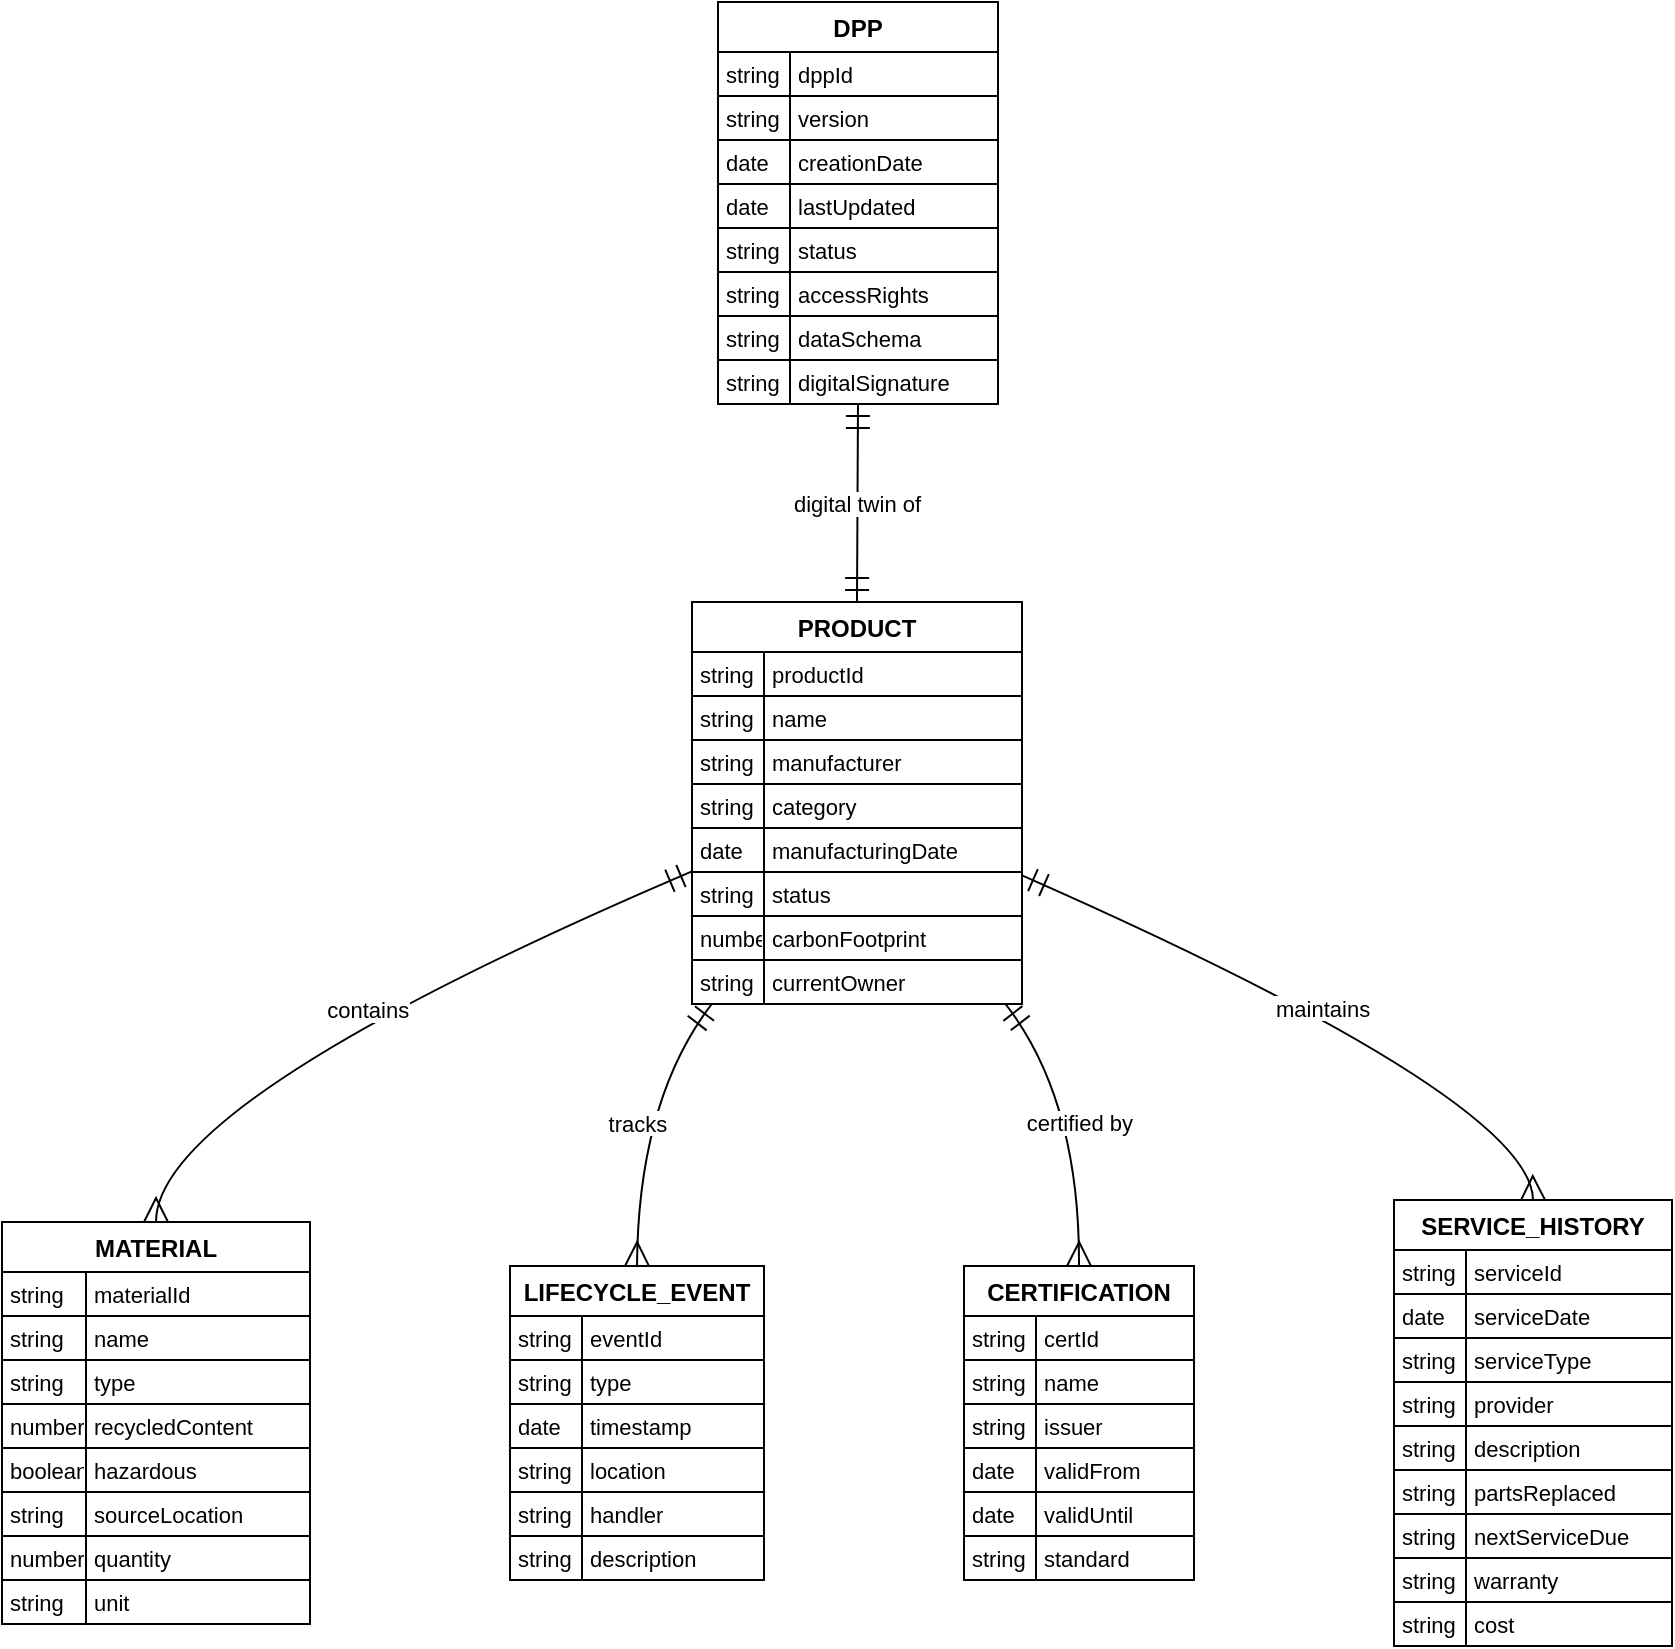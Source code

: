 <mxfile version="24.7.8">
  <diagram name="Page-1" id="aextBKAanOhM2DSDToT8">
    <mxGraphModel dx="1500" dy="911" grid="1" gridSize="10" guides="1" tooltips="1" connect="1" arrows="1" fold="1" page="1" pageScale="1" pageWidth="850" pageHeight="1100" math="0" shadow="0">
      <root>
        <mxCell id="0" />
        <mxCell id="1" parent="0" />
        <mxCell id="XYGefEsnnX01Ue9v2Dp4-1" value="DPP" style="shape=table;startSize=25;container=1;collapsible=0;childLayout=tableLayout;fixedRows=1;rowLines=1;fontStyle=1;align=center;resizeLast=1;" vertex="1" parent="1">
          <mxGeometry x="378" y="20" width="140" height="201" as="geometry" />
        </mxCell>
        <mxCell id="XYGefEsnnX01Ue9v2Dp4-2" style="shape=tableRow;horizontal=0;startSize=0;swimlaneHead=0;swimlaneBody=0;fillColor=none;collapsible=0;dropTarget=0;points=[[0,0.5],[1,0.5]];portConstraint=eastwest;top=0;left=0;right=0;bottom=0;" vertex="1" parent="XYGefEsnnX01Ue9v2Dp4-1">
          <mxGeometry y="25" width="140" height="22" as="geometry" />
        </mxCell>
        <mxCell id="XYGefEsnnX01Ue9v2Dp4-3" value="string" style="shape=partialRectangle;connectable=0;fillColor=none;top=0;left=0;bottom=0;right=0;align=left;spacingLeft=2;overflow=hidden;fontSize=11;" vertex="1" parent="XYGefEsnnX01Ue9v2Dp4-2">
          <mxGeometry width="36" height="22" as="geometry">
            <mxRectangle width="36" height="22" as="alternateBounds" />
          </mxGeometry>
        </mxCell>
        <mxCell id="XYGefEsnnX01Ue9v2Dp4-4" value="dppId" style="shape=partialRectangle;connectable=0;fillColor=none;top=0;left=0;bottom=0;right=0;align=left;spacingLeft=2;overflow=hidden;fontSize=11;" vertex="1" parent="XYGefEsnnX01Ue9v2Dp4-2">
          <mxGeometry x="36" width="104" height="22" as="geometry">
            <mxRectangle width="104" height="22" as="alternateBounds" />
          </mxGeometry>
        </mxCell>
        <mxCell id="XYGefEsnnX01Ue9v2Dp4-5" style="shape=tableRow;horizontal=0;startSize=0;swimlaneHead=0;swimlaneBody=0;fillColor=none;collapsible=0;dropTarget=0;points=[[0,0.5],[1,0.5]];portConstraint=eastwest;top=0;left=0;right=0;bottom=0;" vertex="1" parent="XYGefEsnnX01Ue9v2Dp4-1">
          <mxGeometry y="47" width="140" height="22" as="geometry" />
        </mxCell>
        <mxCell id="XYGefEsnnX01Ue9v2Dp4-6" value="string" style="shape=partialRectangle;connectable=0;fillColor=none;top=0;left=0;bottom=0;right=0;align=left;spacingLeft=2;overflow=hidden;fontSize=11;" vertex="1" parent="XYGefEsnnX01Ue9v2Dp4-5">
          <mxGeometry width="36" height="22" as="geometry">
            <mxRectangle width="36" height="22" as="alternateBounds" />
          </mxGeometry>
        </mxCell>
        <mxCell id="XYGefEsnnX01Ue9v2Dp4-7" value="version" style="shape=partialRectangle;connectable=0;fillColor=none;top=0;left=0;bottom=0;right=0;align=left;spacingLeft=2;overflow=hidden;fontSize=11;" vertex="1" parent="XYGefEsnnX01Ue9v2Dp4-5">
          <mxGeometry x="36" width="104" height="22" as="geometry">
            <mxRectangle width="104" height="22" as="alternateBounds" />
          </mxGeometry>
        </mxCell>
        <mxCell id="XYGefEsnnX01Ue9v2Dp4-8" style="shape=tableRow;horizontal=0;startSize=0;swimlaneHead=0;swimlaneBody=0;fillColor=none;collapsible=0;dropTarget=0;points=[[0,0.5],[1,0.5]];portConstraint=eastwest;top=0;left=0;right=0;bottom=0;" vertex="1" parent="XYGefEsnnX01Ue9v2Dp4-1">
          <mxGeometry y="69" width="140" height="22" as="geometry" />
        </mxCell>
        <mxCell id="XYGefEsnnX01Ue9v2Dp4-9" value="date" style="shape=partialRectangle;connectable=0;fillColor=none;top=0;left=0;bottom=0;right=0;align=left;spacingLeft=2;overflow=hidden;fontSize=11;" vertex="1" parent="XYGefEsnnX01Ue9v2Dp4-8">
          <mxGeometry width="36" height="22" as="geometry">
            <mxRectangle width="36" height="22" as="alternateBounds" />
          </mxGeometry>
        </mxCell>
        <mxCell id="XYGefEsnnX01Ue9v2Dp4-10" value="creationDate" style="shape=partialRectangle;connectable=0;fillColor=none;top=0;left=0;bottom=0;right=0;align=left;spacingLeft=2;overflow=hidden;fontSize=11;" vertex="1" parent="XYGefEsnnX01Ue9v2Dp4-8">
          <mxGeometry x="36" width="104" height="22" as="geometry">
            <mxRectangle width="104" height="22" as="alternateBounds" />
          </mxGeometry>
        </mxCell>
        <mxCell id="XYGefEsnnX01Ue9v2Dp4-11" style="shape=tableRow;horizontal=0;startSize=0;swimlaneHead=0;swimlaneBody=0;fillColor=none;collapsible=0;dropTarget=0;points=[[0,0.5],[1,0.5]];portConstraint=eastwest;top=0;left=0;right=0;bottom=0;" vertex="1" parent="XYGefEsnnX01Ue9v2Dp4-1">
          <mxGeometry y="91" width="140" height="22" as="geometry" />
        </mxCell>
        <mxCell id="XYGefEsnnX01Ue9v2Dp4-12" value="date" style="shape=partialRectangle;connectable=0;fillColor=none;top=0;left=0;bottom=0;right=0;align=left;spacingLeft=2;overflow=hidden;fontSize=11;" vertex="1" parent="XYGefEsnnX01Ue9v2Dp4-11">
          <mxGeometry width="36" height="22" as="geometry">
            <mxRectangle width="36" height="22" as="alternateBounds" />
          </mxGeometry>
        </mxCell>
        <mxCell id="XYGefEsnnX01Ue9v2Dp4-13" value="lastUpdated" style="shape=partialRectangle;connectable=0;fillColor=none;top=0;left=0;bottom=0;right=0;align=left;spacingLeft=2;overflow=hidden;fontSize=11;" vertex="1" parent="XYGefEsnnX01Ue9v2Dp4-11">
          <mxGeometry x="36" width="104" height="22" as="geometry">
            <mxRectangle width="104" height="22" as="alternateBounds" />
          </mxGeometry>
        </mxCell>
        <mxCell id="XYGefEsnnX01Ue9v2Dp4-14" style="shape=tableRow;horizontal=0;startSize=0;swimlaneHead=0;swimlaneBody=0;fillColor=none;collapsible=0;dropTarget=0;points=[[0,0.5],[1,0.5]];portConstraint=eastwest;top=0;left=0;right=0;bottom=0;" vertex="1" parent="XYGefEsnnX01Ue9v2Dp4-1">
          <mxGeometry y="113" width="140" height="22" as="geometry" />
        </mxCell>
        <mxCell id="XYGefEsnnX01Ue9v2Dp4-15" value="string" style="shape=partialRectangle;connectable=0;fillColor=none;top=0;left=0;bottom=0;right=0;align=left;spacingLeft=2;overflow=hidden;fontSize=11;" vertex="1" parent="XYGefEsnnX01Ue9v2Dp4-14">
          <mxGeometry width="36" height="22" as="geometry">
            <mxRectangle width="36" height="22" as="alternateBounds" />
          </mxGeometry>
        </mxCell>
        <mxCell id="XYGefEsnnX01Ue9v2Dp4-16" value="status" style="shape=partialRectangle;connectable=0;fillColor=none;top=0;left=0;bottom=0;right=0;align=left;spacingLeft=2;overflow=hidden;fontSize=11;" vertex="1" parent="XYGefEsnnX01Ue9v2Dp4-14">
          <mxGeometry x="36" width="104" height="22" as="geometry">
            <mxRectangle width="104" height="22" as="alternateBounds" />
          </mxGeometry>
        </mxCell>
        <mxCell id="XYGefEsnnX01Ue9v2Dp4-17" style="shape=tableRow;horizontal=0;startSize=0;swimlaneHead=0;swimlaneBody=0;fillColor=none;collapsible=0;dropTarget=0;points=[[0,0.5],[1,0.5]];portConstraint=eastwest;top=0;left=0;right=0;bottom=0;" vertex="1" parent="XYGefEsnnX01Ue9v2Dp4-1">
          <mxGeometry y="135" width="140" height="22" as="geometry" />
        </mxCell>
        <mxCell id="XYGefEsnnX01Ue9v2Dp4-18" value="string" style="shape=partialRectangle;connectable=0;fillColor=none;top=0;left=0;bottom=0;right=0;align=left;spacingLeft=2;overflow=hidden;fontSize=11;" vertex="1" parent="XYGefEsnnX01Ue9v2Dp4-17">
          <mxGeometry width="36" height="22" as="geometry">
            <mxRectangle width="36" height="22" as="alternateBounds" />
          </mxGeometry>
        </mxCell>
        <mxCell id="XYGefEsnnX01Ue9v2Dp4-19" value="accessRights" style="shape=partialRectangle;connectable=0;fillColor=none;top=0;left=0;bottom=0;right=0;align=left;spacingLeft=2;overflow=hidden;fontSize=11;" vertex="1" parent="XYGefEsnnX01Ue9v2Dp4-17">
          <mxGeometry x="36" width="104" height="22" as="geometry">
            <mxRectangle width="104" height="22" as="alternateBounds" />
          </mxGeometry>
        </mxCell>
        <mxCell id="XYGefEsnnX01Ue9v2Dp4-20" style="shape=tableRow;horizontal=0;startSize=0;swimlaneHead=0;swimlaneBody=0;fillColor=none;collapsible=0;dropTarget=0;points=[[0,0.5],[1,0.5]];portConstraint=eastwest;top=0;left=0;right=0;bottom=0;" vertex="1" parent="XYGefEsnnX01Ue9v2Dp4-1">
          <mxGeometry y="157" width="140" height="22" as="geometry" />
        </mxCell>
        <mxCell id="XYGefEsnnX01Ue9v2Dp4-21" value="string" style="shape=partialRectangle;connectable=0;fillColor=none;top=0;left=0;bottom=0;right=0;align=left;spacingLeft=2;overflow=hidden;fontSize=11;" vertex="1" parent="XYGefEsnnX01Ue9v2Dp4-20">
          <mxGeometry width="36" height="22" as="geometry">
            <mxRectangle width="36" height="22" as="alternateBounds" />
          </mxGeometry>
        </mxCell>
        <mxCell id="XYGefEsnnX01Ue9v2Dp4-22" value="dataSchema" style="shape=partialRectangle;connectable=0;fillColor=none;top=0;left=0;bottom=0;right=0;align=left;spacingLeft=2;overflow=hidden;fontSize=11;" vertex="1" parent="XYGefEsnnX01Ue9v2Dp4-20">
          <mxGeometry x="36" width="104" height="22" as="geometry">
            <mxRectangle width="104" height="22" as="alternateBounds" />
          </mxGeometry>
        </mxCell>
        <mxCell id="XYGefEsnnX01Ue9v2Dp4-23" style="shape=tableRow;horizontal=0;startSize=0;swimlaneHead=0;swimlaneBody=0;fillColor=none;collapsible=0;dropTarget=0;points=[[0,0.5],[1,0.5]];portConstraint=eastwest;top=0;left=0;right=0;bottom=0;" vertex="1" parent="XYGefEsnnX01Ue9v2Dp4-1">
          <mxGeometry y="179" width="140" height="22" as="geometry" />
        </mxCell>
        <mxCell id="XYGefEsnnX01Ue9v2Dp4-24" value="string" style="shape=partialRectangle;connectable=0;fillColor=none;top=0;left=0;bottom=0;right=0;align=left;spacingLeft=2;overflow=hidden;fontSize=11;" vertex="1" parent="XYGefEsnnX01Ue9v2Dp4-23">
          <mxGeometry width="36" height="22" as="geometry">
            <mxRectangle width="36" height="22" as="alternateBounds" />
          </mxGeometry>
        </mxCell>
        <mxCell id="XYGefEsnnX01Ue9v2Dp4-25" value="digitalSignature" style="shape=partialRectangle;connectable=0;fillColor=none;top=0;left=0;bottom=0;right=0;align=left;spacingLeft=2;overflow=hidden;fontSize=11;" vertex="1" parent="XYGefEsnnX01Ue9v2Dp4-23">
          <mxGeometry x="36" width="104" height="22" as="geometry">
            <mxRectangle width="104" height="22" as="alternateBounds" />
          </mxGeometry>
        </mxCell>
        <mxCell id="XYGefEsnnX01Ue9v2Dp4-26" value="PRODUCT" style="shape=table;startSize=25;container=1;collapsible=0;childLayout=tableLayout;fixedRows=1;rowLines=1;fontStyle=1;align=center;resizeLast=1;" vertex="1" parent="1">
          <mxGeometry x="365" y="320" width="165" height="201" as="geometry" />
        </mxCell>
        <mxCell id="XYGefEsnnX01Ue9v2Dp4-27" style="shape=tableRow;horizontal=0;startSize=0;swimlaneHead=0;swimlaneBody=0;fillColor=none;collapsible=0;dropTarget=0;points=[[0,0.5],[1,0.5]];portConstraint=eastwest;top=0;left=0;right=0;bottom=0;" vertex="1" parent="XYGefEsnnX01Ue9v2Dp4-26">
          <mxGeometry y="25" width="165" height="22" as="geometry" />
        </mxCell>
        <mxCell id="XYGefEsnnX01Ue9v2Dp4-28" value="string" style="shape=partialRectangle;connectable=0;fillColor=none;top=0;left=0;bottom=0;right=0;align=left;spacingLeft=2;overflow=hidden;fontSize=11;" vertex="1" parent="XYGefEsnnX01Ue9v2Dp4-27">
          <mxGeometry width="36" height="22" as="geometry">
            <mxRectangle width="36" height="22" as="alternateBounds" />
          </mxGeometry>
        </mxCell>
        <mxCell id="XYGefEsnnX01Ue9v2Dp4-29" value="productId" style="shape=partialRectangle;connectable=0;fillColor=none;top=0;left=0;bottom=0;right=0;align=left;spacingLeft=2;overflow=hidden;fontSize=11;" vertex="1" parent="XYGefEsnnX01Ue9v2Dp4-27">
          <mxGeometry x="36" width="129" height="22" as="geometry">
            <mxRectangle width="129" height="22" as="alternateBounds" />
          </mxGeometry>
        </mxCell>
        <mxCell id="XYGefEsnnX01Ue9v2Dp4-30" style="shape=tableRow;horizontal=0;startSize=0;swimlaneHead=0;swimlaneBody=0;fillColor=none;collapsible=0;dropTarget=0;points=[[0,0.5],[1,0.5]];portConstraint=eastwest;top=0;left=0;right=0;bottom=0;" vertex="1" parent="XYGefEsnnX01Ue9v2Dp4-26">
          <mxGeometry y="47" width="165" height="22" as="geometry" />
        </mxCell>
        <mxCell id="XYGefEsnnX01Ue9v2Dp4-31" value="string" style="shape=partialRectangle;connectable=0;fillColor=none;top=0;left=0;bottom=0;right=0;align=left;spacingLeft=2;overflow=hidden;fontSize=11;" vertex="1" parent="XYGefEsnnX01Ue9v2Dp4-30">
          <mxGeometry width="36" height="22" as="geometry">
            <mxRectangle width="36" height="22" as="alternateBounds" />
          </mxGeometry>
        </mxCell>
        <mxCell id="XYGefEsnnX01Ue9v2Dp4-32" value="name" style="shape=partialRectangle;connectable=0;fillColor=none;top=0;left=0;bottom=0;right=0;align=left;spacingLeft=2;overflow=hidden;fontSize=11;" vertex="1" parent="XYGefEsnnX01Ue9v2Dp4-30">
          <mxGeometry x="36" width="129" height="22" as="geometry">
            <mxRectangle width="129" height="22" as="alternateBounds" />
          </mxGeometry>
        </mxCell>
        <mxCell id="XYGefEsnnX01Ue9v2Dp4-33" style="shape=tableRow;horizontal=0;startSize=0;swimlaneHead=0;swimlaneBody=0;fillColor=none;collapsible=0;dropTarget=0;points=[[0,0.5],[1,0.5]];portConstraint=eastwest;top=0;left=0;right=0;bottom=0;" vertex="1" parent="XYGefEsnnX01Ue9v2Dp4-26">
          <mxGeometry y="69" width="165" height="22" as="geometry" />
        </mxCell>
        <mxCell id="XYGefEsnnX01Ue9v2Dp4-34" value="string" style="shape=partialRectangle;connectable=0;fillColor=none;top=0;left=0;bottom=0;right=0;align=left;spacingLeft=2;overflow=hidden;fontSize=11;" vertex="1" parent="XYGefEsnnX01Ue9v2Dp4-33">
          <mxGeometry width="36" height="22" as="geometry">
            <mxRectangle width="36" height="22" as="alternateBounds" />
          </mxGeometry>
        </mxCell>
        <mxCell id="XYGefEsnnX01Ue9v2Dp4-35" value="manufacturer" style="shape=partialRectangle;connectable=0;fillColor=none;top=0;left=0;bottom=0;right=0;align=left;spacingLeft=2;overflow=hidden;fontSize=11;" vertex="1" parent="XYGefEsnnX01Ue9v2Dp4-33">
          <mxGeometry x="36" width="129" height="22" as="geometry">
            <mxRectangle width="129" height="22" as="alternateBounds" />
          </mxGeometry>
        </mxCell>
        <mxCell id="XYGefEsnnX01Ue9v2Dp4-36" style="shape=tableRow;horizontal=0;startSize=0;swimlaneHead=0;swimlaneBody=0;fillColor=none;collapsible=0;dropTarget=0;points=[[0,0.5],[1,0.5]];portConstraint=eastwest;top=0;left=0;right=0;bottom=0;" vertex="1" parent="XYGefEsnnX01Ue9v2Dp4-26">
          <mxGeometry y="91" width="165" height="22" as="geometry" />
        </mxCell>
        <mxCell id="XYGefEsnnX01Ue9v2Dp4-37" value="string" style="shape=partialRectangle;connectable=0;fillColor=none;top=0;left=0;bottom=0;right=0;align=left;spacingLeft=2;overflow=hidden;fontSize=11;" vertex="1" parent="XYGefEsnnX01Ue9v2Dp4-36">
          <mxGeometry width="36" height="22" as="geometry">
            <mxRectangle width="36" height="22" as="alternateBounds" />
          </mxGeometry>
        </mxCell>
        <mxCell id="XYGefEsnnX01Ue9v2Dp4-38" value="category" style="shape=partialRectangle;connectable=0;fillColor=none;top=0;left=0;bottom=0;right=0;align=left;spacingLeft=2;overflow=hidden;fontSize=11;" vertex="1" parent="XYGefEsnnX01Ue9v2Dp4-36">
          <mxGeometry x="36" width="129" height="22" as="geometry">
            <mxRectangle width="129" height="22" as="alternateBounds" />
          </mxGeometry>
        </mxCell>
        <mxCell id="XYGefEsnnX01Ue9v2Dp4-39" style="shape=tableRow;horizontal=0;startSize=0;swimlaneHead=0;swimlaneBody=0;fillColor=none;collapsible=0;dropTarget=0;points=[[0,0.5],[1,0.5]];portConstraint=eastwest;top=0;left=0;right=0;bottom=0;" vertex="1" parent="XYGefEsnnX01Ue9v2Dp4-26">
          <mxGeometry y="113" width="165" height="22" as="geometry" />
        </mxCell>
        <mxCell id="XYGefEsnnX01Ue9v2Dp4-40" value="date" style="shape=partialRectangle;connectable=0;fillColor=none;top=0;left=0;bottom=0;right=0;align=left;spacingLeft=2;overflow=hidden;fontSize=11;" vertex="1" parent="XYGefEsnnX01Ue9v2Dp4-39">
          <mxGeometry width="36" height="22" as="geometry">
            <mxRectangle width="36" height="22" as="alternateBounds" />
          </mxGeometry>
        </mxCell>
        <mxCell id="XYGefEsnnX01Ue9v2Dp4-41" value="manufacturingDate" style="shape=partialRectangle;connectable=0;fillColor=none;top=0;left=0;bottom=0;right=0;align=left;spacingLeft=2;overflow=hidden;fontSize=11;" vertex="1" parent="XYGefEsnnX01Ue9v2Dp4-39">
          <mxGeometry x="36" width="129" height="22" as="geometry">
            <mxRectangle width="129" height="22" as="alternateBounds" />
          </mxGeometry>
        </mxCell>
        <mxCell id="XYGefEsnnX01Ue9v2Dp4-42" style="shape=tableRow;horizontal=0;startSize=0;swimlaneHead=0;swimlaneBody=0;fillColor=none;collapsible=0;dropTarget=0;points=[[0,0.5],[1,0.5]];portConstraint=eastwest;top=0;left=0;right=0;bottom=0;" vertex="1" parent="XYGefEsnnX01Ue9v2Dp4-26">
          <mxGeometry y="135" width="165" height="22" as="geometry" />
        </mxCell>
        <mxCell id="XYGefEsnnX01Ue9v2Dp4-43" value="string" style="shape=partialRectangle;connectable=0;fillColor=none;top=0;left=0;bottom=0;right=0;align=left;spacingLeft=2;overflow=hidden;fontSize=11;" vertex="1" parent="XYGefEsnnX01Ue9v2Dp4-42">
          <mxGeometry width="36" height="22" as="geometry">
            <mxRectangle width="36" height="22" as="alternateBounds" />
          </mxGeometry>
        </mxCell>
        <mxCell id="XYGefEsnnX01Ue9v2Dp4-44" value="status" style="shape=partialRectangle;connectable=0;fillColor=none;top=0;left=0;bottom=0;right=0;align=left;spacingLeft=2;overflow=hidden;fontSize=11;" vertex="1" parent="XYGefEsnnX01Ue9v2Dp4-42">
          <mxGeometry x="36" width="129" height="22" as="geometry">
            <mxRectangle width="129" height="22" as="alternateBounds" />
          </mxGeometry>
        </mxCell>
        <mxCell id="XYGefEsnnX01Ue9v2Dp4-45" style="shape=tableRow;horizontal=0;startSize=0;swimlaneHead=0;swimlaneBody=0;fillColor=none;collapsible=0;dropTarget=0;points=[[0,0.5],[1,0.5]];portConstraint=eastwest;top=0;left=0;right=0;bottom=0;" vertex="1" parent="XYGefEsnnX01Ue9v2Dp4-26">
          <mxGeometry y="157" width="165" height="22" as="geometry" />
        </mxCell>
        <mxCell id="XYGefEsnnX01Ue9v2Dp4-46" value="number" style="shape=partialRectangle;connectable=0;fillColor=none;top=0;left=0;bottom=0;right=0;align=left;spacingLeft=2;overflow=hidden;fontSize=11;" vertex="1" parent="XYGefEsnnX01Ue9v2Dp4-45">
          <mxGeometry width="36" height="22" as="geometry">
            <mxRectangle width="36" height="22" as="alternateBounds" />
          </mxGeometry>
        </mxCell>
        <mxCell id="XYGefEsnnX01Ue9v2Dp4-47" value="carbonFootprint" style="shape=partialRectangle;connectable=0;fillColor=none;top=0;left=0;bottom=0;right=0;align=left;spacingLeft=2;overflow=hidden;fontSize=11;" vertex="1" parent="XYGefEsnnX01Ue9v2Dp4-45">
          <mxGeometry x="36" width="129" height="22" as="geometry">
            <mxRectangle width="129" height="22" as="alternateBounds" />
          </mxGeometry>
        </mxCell>
        <mxCell id="XYGefEsnnX01Ue9v2Dp4-48" style="shape=tableRow;horizontal=0;startSize=0;swimlaneHead=0;swimlaneBody=0;fillColor=none;collapsible=0;dropTarget=0;points=[[0,0.5],[1,0.5]];portConstraint=eastwest;top=0;left=0;right=0;bottom=0;" vertex="1" parent="XYGefEsnnX01Ue9v2Dp4-26">
          <mxGeometry y="179" width="165" height="22" as="geometry" />
        </mxCell>
        <mxCell id="XYGefEsnnX01Ue9v2Dp4-49" value="string" style="shape=partialRectangle;connectable=0;fillColor=none;top=0;left=0;bottom=0;right=0;align=left;spacingLeft=2;overflow=hidden;fontSize=11;" vertex="1" parent="XYGefEsnnX01Ue9v2Dp4-48">
          <mxGeometry width="36" height="22" as="geometry">
            <mxRectangle width="36" height="22" as="alternateBounds" />
          </mxGeometry>
        </mxCell>
        <mxCell id="XYGefEsnnX01Ue9v2Dp4-50" value="currentOwner" style="shape=partialRectangle;connectable=0;fillColor=none;top=0;left=0;bottom=0;right=0;align=left;spacingLeft=2;overflow=hidden;fontSize=11;" vertex="1" parent="XYGefEsnnX01Ue9v2Dp4-48">
          <mxGeometry x="36" width="129" height="22" as="geometry">
            <mxRectangle width="129" height="22" as="alternateBounds" />
          </mxGeometry>
        </mxCell>
        <mxCell id="XYGefEsnnX01Ue9v2Dp4-51" value="MATERIAL" style="shape=table;startSize=25;container=1;collapsible=0;childLayout=tableLayout;fixedRows=1;rowLines=1;fontStyle=1;align=center;resizeLast=1;" vertex="1" parent="1">
          <mxGeometry x="20" y="630" width="154" height="201" as="geometry" />
        </mxCell>
        <mxCell id="XYGefEsnnX01Ue9v2Dp4-52" style="shape=tableRow;horizontal=0;startSize=0;swimlaneHead=0;swimlaneBody=0;fillColor=none;collapsible=0;dropTarget=0;points=[[0,0.5],[1,0.5]];portConstraint=eastwest;top=0;left=0;right=0;bottom=0;" vertex="1" parent="XYGefEsnnX01Ue9v2Dp4-51">
          <mxGeometry y="25" width="154" height="22" as="geometry" />
        </mxCell>
        <mxCell id="XYGefEsnnX01Ue9v2Dp4-53" value="string" style="shape=partialRectangle;connectable=0;fillColor=none;top=0;left=0;bottom=0;right=0;align=left;spacingLeft=2;overflow=hidden;fontSize=11;" vertex="1" parent="XYGefEsnnX01Ue9v2Dp4-52">
          <mxGeometry width="42" height="22" as="geometry">
            <mxRectangle width="42" height="22" as="alternateBounds" />
          </mxGeometry>
        </mxCell>
        <mxCell id="XYGefEsnnX01Ue9v2Dp4-54" value="materialId" style="shape=partialRectangle;connectable=0;fillColor=none;top=0;left=0;bottom=0;right=0;align=left;spacingLeft=2;overflow=hidden;fontSize=11;" vertex="1" parent="XYGefEsnnX01Ue9v2Dp4-52">
          <mxGeometry x="42" width="112" height="22" as="geometry">
            <mxRectangle width="112" height="22" as="alternateBounds" />
          </mxGeometry>
        </mxCell>
        <mxCell id="XYGefEsnnX01Ue9v2Dp4-55" style="shape=tableRow;horizontal=0;startSize=0;swimlaneHead=0;swimlaneBody=0;fillColor=none;collapsible=0;dropTarget=0;points=[[0,0.5],[1,0.5]];portConstraint=eastwest;top=0;left=0;right=0;bottom=0;" vertex="1" parent="XYGefEsnnX01Ue9v2Dp4-51">
          <mxGeometry y="47" width="154" height="22" as="geometry" />
        </mxCell>
        <mxCell id="XYGefEsnnX01Ue9v2Dp4-56" value="string" style="shape=partialRectangle;connectable=0;fillColor=none;top=0;left=0;bottom=0;right=0;align=left;spacingLeft=2;overflow=hidden;fontSize=11;" vertex="1" parent="XYGefEsnnX01Ue9v2Dp4-55">
          <mxGeometry width="42" height="22" as="geometry">
            <mxRectangle width="42" height="22" as="alternateBounds" />
          </mxGeometry>
        </mxCell>
        <mxCell id="XYGefEsnnX01Ue9v2Dp4-57" value="name" style="shape=partialRectangle;connectable=0;fillColor=none;top=0;left=0;bottom=0;right=0;align=left;spacingLeft=2;overflow=hidden;fontSize=11;" vertex="1" parent="XYGefEsnnX01Ue9v2Dp4-55">
          <mxGeometry x="42" width="112" height="22" as="geometry">
            <mxRectangle width="112" height="22" as="alternateBounds" />
          </mxGeometry>
        </mxCell>
        <mxCell id="XYGefEsnnX01Ue9v2Dp4-58" style="shape=tableRow;horizontal=0;startSize=0;swimlaneHead=0;swimlaneBody=0;fillColor=none;collapsible=0;dropTarget=0;points=[[0,0.5],[1,0.5]];portConstraint=eastwest;top=0;left=0;right=0;bottom=0;" vertex="1" parent="XYGefEsnnX01Ue9v2Dp4-51">
          <mxGeometry y="69" width="154" height="22" as="geometry" />
        </mxCell>
        <mxCell id="XYGefEsnnX01Ue9v2Dp4-59" value="string" style="shape=partialRectangle;connectable=0;fillColor=none;top=0;left=0;bottom=0;right=0;align=left;spacingLeft=2;overflow=hidden;fontSize=11;" vertex="1" parent="XYGefEsnnX01Ue9v2Dp4-58">
          <mxGeometry width="42" height="22" as="geometry">
            <mxRectangle width="42" height="22" as="alternateBounds" />
          </mxGeometry>
        </mxCell>
        <mxCell id="XYGefEsnnX01Ue9v2Dp4-60" value="type" style="shape=partialRectangle;connectable=0;fillColor=none;top=0;left=0;bottom=0;right=0;align=left;spacingLeft=2;overflow=hidden;fontSize=11;" vertex="1" parent="XYGefEsnnX01Ue9v2Dp4-58">
          <mxGeometry x="42" width="112" height="22" as="geometry">
            <mxRectangle width="112" height="22" as="alternateBounds" />
          </mxGeometry>
        </mxCell>
        <mxCell id="XYGefEsnnX01Ue9v2Dp4-61" style="shape=tableRow;horizontal=0;startSize=0;swimlaneHead=0;swimlaneBody=0;fillColor=none;collapsible=0;dropTarget=0;points=[[0,0.5],[1,0.5]];portConstraint=eastwest;top=0;left=0;right=0;bottom=0;" vertex="1" parent="XYGefEsnnX01Ue9v2Dp4-51">
          <mxGeometry y="91" width="154" height="22" as="geometry" />
        </mxCell>
        <mxCell id="XYGefEsnnX01Ue9v2Dp4-62" value="number" style="shape=partialRectangle;connectable=0;fillColor=none;top=0;left=0;bottom=0;right=0;align=left;spacingLeft=2;overflow=hidden;fontSize=11;" vertex="1" parent="XYGefEsnnX01Ue9v2Dp4-61">
          <mxGeometry width="42" height="22" as="geometry">
            <mxRectangle width="42" height="22" as="alternateBounds" />
          </mxGeometry>
        </mxCell>
        <mxCell id="XYGefEsnnX01Ue9v2Dp4-63" value="recycledContent" style="shape=partialRectangle;connectable=0;fillColor=none;top=0;left=0;bottom=0;right=0;align=left;spacingLeft=2;overflow=hidden;fontSize=11;" vertex="1" parent="XYGefEsnnX01Ue9v2Dp4-61">
          <mxGeometry x="42" width="112" height="22" as="geometry">
            <mxRectangle width="112" height="22" as="alternateBounds" />
          </mxGeometry>
        </mxCell>
        <mxCell id="XYGefEsnnX01Ue9v2Dp4-64" style="shape=tableRow;horizontal=0;startSize=0;swimlaneHead=0;swimlaneBody=0;fillColor=none;collapsible=0;dropTarget=0;points=[[0,0.5],[1,0.5]];portConstraint=eastwest;top=0;left=0;right=0;bottom=0;" vertex="1" parent="XYGefEsnnX01Ue9v2Dp4-51">
          <mxGeometry y="113" width="154" height="22" as="geometry" />
        </mxCell>
        <mxCell id="XYGefEsnnX01Ue9v2Dp4-65" value="boolean" style="shape=partialRectangle;connectable=0;fillColor=none;top=0;left=0;bottom=0;right=0;align=left;spacingLeft=2;overflow=hidden;fontSize=11;" vertex="1" parent="XYGefEsnnX01Ue9v2Dp4-64">
          <mxGeometry width="42" height="22" as="geometry">
            <mxRectangle width="42" height="22" as="alternateBounds" />
          </mxGeometry>
        </mxCell>
        <mxCell id="XYGefEsnnX01Ue9v2Dp4-66" value="hazardous" style="shape=partialRectangle;connectable=0;fillColor=none;top=0;left=0;bottom=0;right=0;align=left;spacingLeft=2;overflow=hidden;fontSize=11;" vertex="1" parent="XYGefEsnnX01Ue9v2Dp4-64">
          <mxGeometry x="42" width="112" height="22" as="geometry">
            <mxRectangle width="112" height="22" as="alternateBounds" />
          </mxGeometry>
        </mxCell>
        <mxCell id="XYGefEsnnX01Ue9v2Dp4-67" style="shape=tableRow;horizontal=0;startSize=0;swimlaneHead=0;swimlaneBody=0;fillColor=none;collapsible=0;dropTarget=0;points=[[0,0.5],[1,0.5]];portConstraint=eastwest;top=0;left=0;right=0;bottom=0;" vertex="1" parent="XYGefEsnnX01Ue9v2Dp4-51">
          <mxGeometry y="135" width="154" height="22" as="geometry" />
        </mxCell>
        <mxCell id="XYGefEsnnX01Ue9v2Dp4-68" value="string" style="shape=partialRectangle;connectable=0;fillColor=none;top=0;left=0;bottom=0;right=0;align=left;spacingLeft=2;overflow=hidden;fontSize=11;" vertex="1" parent="XYGefEsnnX01Ue9v2Dp4-67">
          <mxGeometry width="42" height="22" as="geometry">
            <mxRectangle width="42" height="22" as="alternateBounds" />
          </mxGeometry>
        </mxCell>
        <mxCell id="XYGefEsnnX01Ue9v2Dp4-69" value="sourceLocation" style="shape=partialRectangle;connectable=0;fillColor=none;top=0;left=0;bottom=0;right=0;align=left;spacingLeft=2;overflow=hidden;fontSize=11;" vertex="1" parent="XYGefEsnnX01Ue9v2Dp4-67">
          <mxGeometry x="42" width="112" height="22" as="geometry">
            <mxRectangle width="112" height="22" as="alternateBounds" />
          </mxGeometry>
        </mxCell>
        <mxCell id="XYGefEsnnX01Ue9v2Dp4-70" style="shape=tableRow;horizontal=0;startSize=0;swimlaneHead=0;swimlaneBody=0;fillColor=none;collapsible=0;dropTarget=0;points=[[0,0.5],[1,0.5]];portConstraint=eastwest;top=0;left=0;right=0;bottom=0;" vertex="1" parent="XYGefEsnnX01Ue9v2Dp4-51">
          <mxGeometry y="157" width="154" height="22" as="geometry" />
        </mxCell>
        <mxCell id="XYGefEsnnX01Ue9v2Dp4-71" value="number" style="shape=partialRectangle;connectable=0;fillColor=none;top=0;left=0;bottom=0;right=0;align=left;spacingLeft=2;overflow=hidden;fontSize=11;" vertex="1" parent="XYGefEsnnX01Ue9v2Dp4-70">
          <mxGeometry width="42" height="22" as="geometry">
            <mxRectangle width="42" height="22" as="alternateBounds" />
          </mxGeometry>
        </mxCell>
        <mxCell id="XYGefEsnnX01Ue9v2Dp4-72" value="quantity" style="shape=partialRectangle;connectable=0;fillColor=none;top=0;left=0;bottom=0;right=0;align=left;spacingLeft=2;overflow=hidden;fontSize=11;" vertex="1" parent="XYGefEsnnX01Ue9v2Dp4-70">
          <mxGeometry x="42" width="112" height="22" as="geometry">
            <mxRectangle width="112" height="22" as="alternateBounds" />
          </mxGeometry>
        </mxCell>
        <mxCell id="XYGefEsnnX01Ue9v2Dp4-73" style="shape=tableRow;horizontal=0;startSize=0;swimlaneHead=0;swimlaneBody=0;fillColor=none;collapsible=0;dropTarget=0;points=[[0,0.5],[1,0.5]];portConstraint=eastwest;top=0;left=0;right=0;bottom=0;" vertex="1" parent="XYGefEsnnX01Ue9v2Dp4-51">
          <mxGeometry y="179" width="154" height="22" as="geometry" />
        </mxCell>
        <mxCell id="XYGefEsnnX01Ue9v2Dp4-74" value="string" style="shape=partialRectangle;connectable=0;fillColor=none;top=0;left=0;bottom=0;right=0;align=left;spacingLeft=2;overflow=hidden;fontSize=11;" vertex="1" parent="XYGefEsnnX01Ue9v2Dp4-73">
          <mxGeometry width="42" height="22" as="geometry">
            <mxRectangle width="42" height="22" as="alternateBounds" />
          </mxGeometry>
        </mxCell>
        <mxCell id="XYGefEsnnX01Ue9v2Dp4-75" value="unit" style="shape=partialRectangle;connectable=0;fillColor=none;top=0;left=0;bottom=0;right=0;align=left;spacingLeft=2;overflow=hidden;fontSize=11;" vertex="1" parent="XYGefEsnnX01Ue9v2Dp4-73">
          <mxGeometry x="42" width="112" height="22" as="geometry">
            <mxRectangle width="112" height="22" as="alternateBounds" />
          </mxGeometry>
        </mxCell>
        <mxCell id="XYGefEsnnX01Ue9v2Dp4-76" value="LIFECYCLE_EVENT" style="shape=table;startSize=25;container=1;collapsible=0;childLayout=tableLayout;fixedRows=1;rowLines=1;fontStyle=1;align=center;resizeLast=1;" vertex="1" parent="1">
          <mxGeometry x="274" y="652" width="127" height="157" as="geometry" />
        </mxCell>
        <mxCell id="XYGefEsnnX01Ue9v2Dp4-77" style="shape=tableRow;horizontal=0;startSize=0;swimlaneHead=0;swimlaneBody=0;fillColor=none;collapsible=0;dropTarget=0;points=[[0,0.5],[1,0.5]];portConstraint=eastwest;top=0;left=0;right=0;bottom=0;" vertex="1" parent="XYGefEsnnX01Ue9v2Dp4-76">
          <mxGeometry y="25" width="127" height="22" as="geometry" />
        </mxCell>
        <mxCell id="XYGefEsnnX01Ue9v2Dp4-78" value="string" style="shape=partialRectangle;connectable=0;fillColor=none;top=0;left=0;bottom=0;right=0;align=left;spacingLeft=2;overflow=hidden;fontSize=11;" vertex="1" parent="XYGefEsnnX01Ue9v2Dp4-77">
          <mxGeometry width="36" height="22" as="geometry">
            <mxRectangle width="36" height="22" as="alternateBounds" />
          </mxGeometry>
        </mxCell>
        <mxCell id="XYGefEsnnX01Ue9v2Dp4-79" value="eventId" style="shape=partialRectangle;connectable=0;fillColor=none;top=0;left=0;bottom=0;right=0;align=left;spacingLeft=2;overflow=hidden;fontSize=11;" vertex="1" parent="XYGefEsnnX01Ue9v2Dp4-77">
          <mxGeometry x="36" width="91" height="22" as="geometry">
            <mxRectangle width="91" height="22" as="alternateBounds" />
          </mxGeometry>
        </mxCell>
        <mxCell id="XYGefEsnnX01Ue9v2Dp4-80" style="shape=tableRow;horizontal=0;startSize=0;swimlaneHead=0;swimlaneBody=0;fillColor=none;collapsible=0;dropTarget=0;points=[[0,0.5],[1,0.5]];portConstraint=eastwest;top=0;left=0;right=0;bottom=0;" vertex="1" parent="XYGefEsnnX01Ue9v2Dp4-76">
          <mxGeometry y="47" width="127" height="22" as="geometry" />
        </mxCell>
        <mxCell id="XYGefEsnnX01Ue9v2Dp4-81" value="string" style="shape=partialRectangle;connectable=0;fillColor=none;top=0;left=0;bottom=0;right=0;align=left;spacingLeft=2;overflow=hidden;fontSize=11;" vertex="1" parent="XYGefEsnnX01Ue9v2Dp4-80">
          <mxGeometry width="36" height="22" as="geometry">
            <mxRectangle width="36" height="22" as="alternateBounds" />
          </mxGeometry>
        </mxCell>
        <mxCell id="XYGefEsnnX01Ue9v2Dp4-82" value="type" style="shape=partialRectangle;connectable=0;fillColor=none;top=0;left=0;bottom=0;right=0;align=left;spacingLeft=2;overflow=hidden;fontSize=11;" vertex="1" parent="XYGefEsnnX01Ue9v2Dp4-80">
          <mxGeometry x="36" width="91" height="22" as="geometry">
            <mxRectangle width="91" height="22" as="alternateBounds" />
          </mxGeometry>
        </mxCell>
        <mxCell id="XYGefEsnnX01Ue9v2Dp4-83" style="shape=tableRow;horizontal=0;startSize=0;swimlaneHead=0;swimlaneBody=0;fillColor=none;collapsible=0;dropTarget=0;points=[[0,0.5],[1,0.5]];portConstraint=eastwest;top=0;left=0;right=0;bottom=0;" vertex="1" parent="XYGefEsnnX01Ue9v2Dp4-76">
          <mxGeometry y="69" width="127" height="22" as="geometry" />
        </mxCell>
        <mxCell id="XYGefEsnnX01Ue9v2Dp4-84" value="date" style="shape=partialRectangle;connectable=0;fillColor=none;top=0;left=0;bottom=0;right=0;align=left;spacingLeft=2;overflow=hidden;fontSize=11;" vertex="1" parent="XYGefEsnnX01Ue9v2Dp4-83">
          <mxGeometry width="36" height="22" as="geometry">
            <mxRectangle width="36" height="22" as="alternateBounds" />
          </mxGeometry>
        </mxCell>
        <mxCell id="XYGefEsnnX01Ue9v2Dp4-85" value="timestamp" style="shape=partialRectangle;connectable=0;fillColor=none;top=0;left=0;bottom=0;right=0;align=left;spacingLeft=2;overflow=hidden;fontSize=11;" vertex="1" parent="XYGefEsnnX01Ue9v2Dp4-83">
          <mxGeometry x="36" width="91" height="22" as="geometry">
            <mxRectangle width="91" height="22" as="alternateBounds" />
          </mxGeometry>
        </mxCell>
        <mxCell id="XYGefEsnnX01Ue9v2Dp4-86" style="shape=tableRow;horizontal=0;startSize=0;swimlaneHead=0;swimlaneBody=0;fillColor=none;collapsible=0;dropTarget=0;points=[[0,0.5],[1,0.5]];portConstraint=eastwest;top=0;left=0;right=0;bottom=0;" vertex="1" parent="XYGefEsnnX01Ue9v2Dp4-76">
          <mxGeometry y="91" width="127" height="22" as="geometry" />
        </mxCell>
        <mxCell id="XYGefEsnnX01Ue9v2Dp4-87" value="string" style="shape=partialRectangle;connectable=0;fillColor=none;top=0;left=0;bottom=0;right=0;align=left;spacingLeft=2;overflow=hidden;fontSize=11;" vertex="1" parent="XYGefEsnnX01Ue9v2Dp4-86">
          <mxGeometry width="36" height="22" as="geometry">
            <mxRectangle width="36" height="22" as="alternateBounds" />
          </mxGeometry>
        </mxCell>
        <mxCell id="XYGefEsnnX01Ue9v2Dp4-88" value="location" style="shape=partialRectangle;connectable=0;fillColor=none;top=0;left=0;bottom=0;right=0;align=left;spacingLeft=2;overflow=hidden;fontSize=11;" vertex="1" parent="XYGefEsnnX01Ue9v2Dp4-86">
          <mxGeometry x="36" width="91" height="22" as="geometry">
            <mxRectangle width="91" height="22" as="alternateBounds" />
          </mxGeometry>
        </mxCell>
        <mxCell id="XYGefEsnnX01Ue9v2Dp4-89" style="shape=tableRow;horizontal=0;startSize=0;swimlaneHead=0;swimlaneBody=0;fillColor=none;collapsible=0;dropTarget=0;points=[[0,0.5],[1,0.5]];portConstraint=eastwest;top=0;left=0;right=0;bottom=0;" vertex="1" parent="XYGefEsnnX01Ue9v2Dp4-76">
          <mxGeometry y="113" width="127" height="22" as="geometry" />
        </mxCell>
        <mxCell id="XYGefEsnnX01Ue9v2Dp4-90" value="string" style="shape=partialRectangle;connectable=0;fillColor=none;top=0;left=0;bottom=0;right=0;align=left;spacingLeft=2;overflow=hidden;fontSize=11;" vertex="1" parent="XYGefEsnnX01Ue9v2Dp4-89">
          <mxGeometry width="36" height="22" as="geometry">
            <mxRectangle width="36" height="22" as="alternateBounds" />
          </mxGeometry>
        </mxCell>
        <mxCell id="XYGefEsnnX01Ue9v2Dp4-91" value="handler" style="shape=partialRectangle;connectable=0;fillColor=none;top=0;left=0;bottom=0;right=0;align=left;spacingLeft=2;overflow=hidden;fontSize=11;" vertex="1" parent="XYGefEsnnX01Ue9v2Dp4-89">
          <mxGeometry x="36" width="91" height="22" as="geometry">
            <mxRectangle width="91" height="22" as="alternateBounds" />
          </mxGeometry>
        </mxCell>
        <mxCell id="XYGefEsnnX01Ue9v2Dp4-92" style="shape=tableRow;horizontal=0;startSize=0;swimlaneHead=0;swimlaneBody=0;fillColor=none;collapsible=0;dropTarget=0;points=[[0,0.5],[1,0.5]];portConstraint=eastwest;top=0;left=0;right=0;bottom=0;" vertex="1" parent="XYGefEsnnX01Ue9v2Dp4-76">
          <mxGeometry y="135" width="127" height="22" as="geometry" />
        </mxCell>
        <mxCell id="XYGefEsnnX01Ue9v2Dp4-93" value="string" style="shape=partialRectangle;connectable=0;fillColor=none;top=0;left=0;bottom=0;right=0;align=left;spacingLeft=2;overflow=hidden;fontSize=11;" vertex="1" parent="XYGefEsnnX01Ue9v2Dp4-92">
          <mxGeometry width="36" height="22" as="geometry">
            <mxRectangle width="36" height="22" as="alternateBounds" />
          </mxGeometry>
        </mxCell>
        <mxCell id="XYGefEsnnX01Ue9v2Dp4-94" value="description" style="shape=partialRectangle;connectable=0;fillColor=none;top=0;left=0;bottom=0;right=0;align=left;spacingLeft=2;overflow=hidden;fontSize=11;" vertex="1" parent="XYGefEsnnX01Ue9v2Dp4-92">
          <mxGeometry x="36" width="91" height="22" as="geometry">
            <mxRectangle width="91" height="22" as="alternateBounds" />
          </mxGeometry>
        </mxCell>
        <mxCell id="XYGefEsnnX01Ue9v2Dp4-95" value="CERTIFICATION" style="shape=table;startSize=25;container=1;collapsible=0;childLayout=tableLayout;fixedRows=1;rowLines=1;fontStyle=1;align=center;resizeLast=1;" vertex="1" parent="1">
          <mxGeometry x="501" y="652" width="115" height="157" as="geometry" />
        </mxCell>
        <mxCell id="XYGefEsnnX01Ue9v2Dp4-96" style="shape=tableRow;horizontal=0;startSize=0;swimlaneHead=0;swimlaneBody=0;fillColor=none;collapsible=0;dropTarget=0;points=[[0,0.5],[1,0.5]];portConstraint=eastwest;top=0;left=0;right=0;bottom=0;" vertex="1" parent="XYGefEsnnX01Ue9v2Dp4-95">
          <mxGeometry y="25" width="115" height="22" as="geometry" />
        </mxCell>
        <mxCell id="XYGefEsnnX01Ue9v2Dp4-97" value="string" style="shape=partialRectangle;connectable=0;fillColor=none;top=0;left=0;bottom=0;right=0;align=left;spacingLeft=2;overflow=hidden;fontSize=11;" vertex="1" parent="XYGefEsnnX01Ue9v2Dp4-96">
          <mxGeometry width="36" height="22" as="geometry">
            <mxRectangle width="36" height="22" as="alternateBounds" />
          </mxGeometry>
        </mxCell>
        <mxCell id="XYGefEsnnX01Ue9v2Dp4-98" value="certId" style="shape=partialRectangle;connectable=0;fillColor=none;top=0;left=0;bottom=0;right=0;align=left;spacingLeft=2;overflow=hidden;fontSize=11;" vertex="1" parent="XYGefEsnnX01Ue9v2Dp4-96">
          <mxGeometry x="36" width="79" height="22" as="geometry">
            <mxRectangle width="79" height="22" as="alternateBounds" />
          </mxGeometry>
        </mxCell>
        <mxCell id="XYGefEsnnX01Ue9v2Dp4-99" style="shape=tableRow;horizontal=0;startSize=0;swimlaneHead=0;swimlaneBody=0;fillColor=none;collapsible=0;dropTarget=0;points=[[0,0.5],[1,0.5]];portConstraint=eastwest;top=0;left=0;right=0;bottom=0;" vertex="1" parent="XYGefEsnnX01Ue9v2Dp4-95">
          <mxGeometry y="47" width="115" height="22" as="geometry" />
        </mxCell>
        <mxCell id="XYGefEsnnX01Ue9v2Dp4-100" value="string" style="shape=partialRectangle;connectable=0;fillColor=none;top=0;left=0;bottom=0;right=0;align=left;spacingLeft=2;overflow=hidden;fontSize=11;" vertex="1" parent="XYGefEsnnX01Ue9v2Dp4-99">
          <mxGeometry width="36" height="22" as="geometry">
            <mxRectangle width="36" height="22" as="alternateBounds" />
          </mxGeometry>
        </mxCell>
        <mxCell id="XYGefEsnnX01Ue9v2Dp4-101" value="name" style="shape=partialRectangle;connectable=0;fillColor=none;top=0;left=0;bottom=0;right=0;align=left;spacingLeft=2;overflow=hidden;fontSize=11;" vertex="1" parent="XYGefEsnnX01Ue9v2Dp4-99">
          <mxGeometry x="36" width="79" height="22" as="geometry">
            <mxRectangle width="79" height="22" as="alternateBounds" />
          </mxGeometry>
        </mxCell>
        <mxCell id="XYGefEsnnX01Ue9v2Dp4-102" style="shape=tableRow;horizontal=0;startSize=0;swimlaneHead=0;swimlaneBody=0;fillColor=none;collapsible=0;dropTarget=0;points=[[0,0.5],[1,0.5]];portConstraint=eastwest;top=0;left=0;right=0;bottom=0;" vertex="1" parent="XYGefEsnnX01Ue9v2Dp4-95">
          <mxGeometry y="69" width="115" height="22" as="geometry" />
        </mxCell>
        <mxCell id="XYGefEsnnX01Ue9v2Dp4-103" value="string" style="shape=partialRectangle;connectable=0;fillColor=none;top=0;left=0;bottom=0;right=0;align=left;spacingLeft=2;overflow=hidden;fontSize=11;" vertex="1" parent="XYGefEsnnX01Ue9v2Dp4-102">
          <mxGeometry width="36" height="22" as="geometry">
            <mxRectangle width="36" height="22" as="alternateBounds" />
          </mxGeometry>
        </mxCell>
        <mxCell id="XYGefEsnnX01Ue9v2Dp4-104" value="issuer" style="shape=partialRectangle;connectable=0;fillColor=none;top=0;left=0;bottom=0;right=0;align=left;spacingLeft=2;overflow=hidden;fontSize=11;" vertex="1" parent="XYGefEsnnX01Ue9v2Dp4-102">
          <mxGeometry x="36" width="79" height="22" as="geometry">
            <mxRectangle width="79" height="22" as="alternateBounds" />
          </mxGeometry>
        </mxCell>
        <mxCell id="XYGefEsnnX01Ue9v2Dp4-105" style="shape=tableRow;horizontal=0;startSize=0;swimlaneHead=0;swimlaneBody=0;fillColor=none;collapsible=0;dropTarget=0;points=[[0,0.5],[1,0.5]];portConstraint=eastwest;top=0;left=0;right=0;bottom=0;" vertex="1" parent="XYGefEsnnX01Ue9v2Dp4-95">
          <mxGeometry y="91" width="115" height="22" as="geometry" />
        </mxCell>
        <mxCell id="XYGefEsnnX01Ue9v2Dp4-106" value="date" style="shape=partialRectangle;connectable=0;fillColor=none;top=0;left=0;bottom=0;right=0;align=left;spacingLeft=2;overflow=hidden;fontSize=11;" vertex="1" parent="XYGefEsnnX01Ue9v2Dp4-105">
          <mxGeometry width="36" height="22" as="geometry">
            <mxRectangle width="36" height="22" as="alternateBounds" />
          </mxGeometry>
        </mxCell>
        <mxCell id="XYGefEsnnX01Ue9v2Dp4-107" value="validFrom" style="shape=partialRectangle;connectable=0;fillColor=none;top=0;left=0;bottom=0;right=0;align=left;spacingLeft=2;overflow=hidden;fontSize=11;" vertex="1" parent="XYGefEsnnX01Ue9v2Dp4-105">
          <mxGeometry x="36" width="79" height="22" as="geometry">
            <mxRectangle width="79" height="22" as="alternateBounds" />
          </mxGeometry>
        </mxCell>
        <mxCell id="XYGefEsnnX01Ue9v2Dp4-108" style="shape=tableRow;horizontal=0;startSize=0;swimlaneHead=0;swimlaneBody=0;fillColor=none;collapsible=0;dropTarget=0;points=[[0,0.5],[1,0.5]];portConstraint=eastwest;top=0;left=0;right=0;bottom=0;" vertex="1" parent="XYGefEsnnX01Ue9v2Dp4-95">
          <mxGeometry y="113" width="115" height="22" as="geometry" />
        </mxCell>
        <mxCell id="XYGefEsnnX01Ue9v2Dp4-109" value="date" style="shape=partialRectangle;connectable=0;fillColor=none;top=0;left=0;bottom=0;right=0;align=left;spacingLeft=2;overflow=hidden;fontSize=11;" vertex="1" parent="XYGefEsnnX01Ue9v2Dp4-108">
          <mxGeometry width="36" height="22" as="geometry">
            <mxRectangle width="36" height="22" as="alternateBounds" />
          </mxGeometry>
        </mxCell>
        <mxCell id="XYGefEsnnX01Ue9v2Dp4-110" value="validUntil" style="shape=partialRectangle;connectable=0;fillColor=none;top=0;left=0;bottom=0;right=0;align=left;spacingLeft=2;overflow=hidden;fontSize=11;" vertex="1" parent="XYGefEsnnX01Ue9v2Dp4-108">
          <mxGeometry x="36" width="79" height="22" as="geometry">
            <mxRectangle width="79" height="22" as="alternateBounds" />
          </mxGeometry>
        </mxCell>
        <mxCell id="XYGefEsnnX01Ue9v2Dp4-111" style="shape=tableRow;horizontal=0;startSize=0;swimlaneHead=0;swimlaneBody=0;fillColor=none;collapsible=0;dropTarget=0;points=[[0,0.5],[1,0.5]];portConstraint=eastwest;top=0;left=0;right=0;bottom=0;" vertex="1" parent="XYGefEsnnX01Ue9v2Dp4-95">
          <mxGeometry y="135" width="115" height="22" as="geometry" />
        </mxCell>
        <mxCell id="XYGefEsnnX01Ue9v2Dp4-112" value="string" style="shape=partialRectangle;connectable=0;fillColor=none;top=0;left=0;bottom=0;right=0;align=left;spacingLeft=2;overflow=hidden;fontSize=11;" vertex="1" parent="XYGefEsnnX01Ue9v2Dp4-111">
          <mxGeometry width="36" height="22" as="geometry">
            <mxRectangle width="36" height="22" as="alternateBounds" />
          </mxGeometry>
        </mxCell>
        <mxCell id="XYGefEsnnX01Ue9v2Dp4-113" value="standard" style="shape=partialRectangle;connectable=0;fillColor=none;top=0;left=0;bottom=0;right=0;align=left;spacingLeft=2;overflow=hidden;fontSize=11;" vertex="1" parent="XYGefEsnnX01Ue9v2Dp4-111">
          <mxGeometry x="36" width="79" height="22" as="geometry">
            <mxRectangle width="79" height="22" as="alternateBounds" />
          </mxGeometry>
        </mxCell>
        <mxCell id="XYGefEsnnX01Ue9v2Dp4-114" value="SERVICE_HISTORY" style="shape=table;startSize=25;container=1;collapsible=0;childLayout=tableLayout;fixedRows=1;rowLines=1;fontStyle=1;align=center;resizeLast=1;" vertex="1" parent="1">
          <mxGeometry x="716" y="619" width="139" height="223" as="geometry" />
        </mxCell>
        <mxCell id="XYGefEsnnX01Ue9v2Dp4-115" style="shape=tableRow;horizontal=0;startSize=0;swimlaneHead=0;swimlaneBody=0;fillColor=none;collapsible=0;dropTarget=0;points=[[0,0.5],[1,0.5]];portConstraint=eastwest;top=0;left=0;right=0;bottom=0;" vertex="1" parent="XYGefEsnnX01Ue9v2Dp4-114">
          <mxGeometry y="25" width="139" height="22" as="geometry" />
        </mxCell>
        <mxCell id="XYGefEsnnX01Ue9v2Dp4-116" value="string" style="shape=partialRectangle;connectable=0;fillColor=none;top=0;left=0;bottom=0;right=0;align=left;spacingLeft=2;overflow=hidden;fontSize=11;" vertex="1" parent="XYGefEsnnX01Ue9v2Dp4-115">
          <mxGeometry width="36" height="22" as="geometry">
            <mxRectangle width="36" height="22" as="alternateBounds" />
          </mxGeometry>
        </mxCell>
        <mxCell id="XYGefEsnnX01Ue9v2Dp4-117" value="serviceId" style="shape=partialRectangle;connectable=0;fillColor=none;top=0;left=0;bottom=0;right=0;align=left;spacingLeft=2;overflow=hidden;fontSize=11;" vertex="1" parent="XYGefEsnnX01Ue9v2Dp4-115">
          <mxGeometry x="36" width="103" height="22" as="geometry">
            <mxRectangle width="103" height="22" as="alternateBounds" />
          </mxGeometry>
        </mxCell>
        <mxCell id="XYGefEsnnX01Ue9v2Dp4-118" style="shape=tableRow;horizontal=0;startSize=0;swimlaneHead=0;swimlaneBody=0;fillColor=none;collapsible=0;dropTarget=0;points=[[0,0.5],[1,0.5]];portConstraint=eastwest;top=0;left=0;right=0;bottom=0;" vertex="1" parent="XYGefEsnnX01Ue9v2Dp4-114">
          <mxGeometry y="47" width="139" height="22" as="geometry" />
        </mxCell>
        <mxCell id="XYGefEsnnX01Ue9v2Dp4-119" value="date" style="shape=partialRectangle;connectable=0;fillColor=none;top=0;left=0;bottom=0;right=0;align=left;spacingLeft=2;overflow=hidden;fontSize=11;" vertex="1" parent="XYGefEsnnX01Ue9v2Dp4-118">
          <mxGeometry width="36" height="22" as="geometry">
            <mxRectangle width="36" height="22" as="alternateBounds" />
          </mxGeometry>
        </mxCell>
        <mxCell id="XYGefEsnnX01Ue9v2Dp4-120" value="serviceDate" style="shape=partialRectangle;connectable=0;fillColor=none;top=0;left=0;bottom=0;right=0;align=left;spacingLeft=2;overflow=hidden;fontSize=11;" vertex="1" parent="XYGefEsnnX01Ue9v2Dp4-118">
          <mxGeometry x="36" width="103" height="22" as="geometry">
            <mxRectangle width="103" height="22" as="alternateBounds" />
          </mxGeometry>
        </mxCell>
        <mxCell id="XYGefEsnnX01Ue9v2Dp4-121" style="shape=tableRow;horizontal=0;startSize=0;swimlaneHead=0;swimlaneBody=0;fillColor=none;collapsible=0;dropTarget=0;points=[[0,0.5],[1,0.5]];portConstraint=eastwest;top=0;left=0;right=0;bottom=0;" vertex="1" parent="XYGefEsnnX01Ue9v2Dp4-114">
          <mxGeometry y="69" width="139" height="22" as="geometry" />
        </mxCell>
        <mxCell id="XYGefEsnnX01Ue9v2Dp4-122" value="string" style="shape=partialRectangle;connectable=0;fillColor=none;top=0;left=0;bottom=0;right=0;align=left;spacingLeft=2;overflow=hidden;fontSize=11;" vertex="1" parent="XYGefEsnnX01Ue9v2Dp4-121">
          <mxGeometry width="36" height="22" as="geometry">
            <mxRectangle width="36" height="22" as="alternateBounds" />
          </mxGeometry>
        </mxCell>
        <mxCell id="XYGefEsnnX01Ue9v2Dp4-123" value="serviceType" style="shape=partialRectangle;connectable=0;fillColor=none;top=0;left=0;bottom=0;right=0;align=left;spacingLeft=2;overflow=hidden;fontSize=11;" vertex="1" parent="XYGefEsnnX01Ue9v2Dp4-121">
          <mxGeometry x="36" width="103" height="22" as="geometry">
            <mxRectangle width="103" height="22" as="alternateBounds" />
          </mxGeometry>
        </mxCell>
        <mxCell id="XYGefEsnnX01Ue9v2Dp4-124" style="shape=tableRow;horizontal=0;startSize=0;swimlaneHead=0;swimlaneBody=0;fillColor=none;collapsible=0;dropTarget=0;points=[[0,0.5],[1,0.5]];portConstraint=eastwest;top=0;left=0;right=0;bottom=0;" vertex="1" parent="XYGefEsnnX01Ue9v2Dp4-114">
          <mxGeometry y="91" width="139" height="22" as="geometry" />
        </mxCell>
        <mxCell id="XYGefEsnnX01Ue9v2Dp4-125" value="string" style="shape=partialRectangle;connectable=0;fillColor=none;top=0;left=0;bottom=0;right=0;align=left;spacingLeft=2;overflow=hidden;fontSize=11;" vertex="1" parent="XYGefEsnnX01Ue9v2Dp4-124">
          <mxGeometry width="36" height="22" as="geometry">
            <mxRectangle width="36" height="22" as="alternateBounds" />
          </mxGeometry>
        </mxCell>
        <mxCell id="XYGefEsnnX01Ue9v2Dp4-126" value="provider" style="shape=partialRectangle;connectable=0;fillColor=none;top=0;left=0;bottom=0;right=0;align=left;spacingLeft=2;overflow=hidden;fontSize=11;" vertex="1" parent="XYGefEsnnX01Ue9v2Dp4-124">
          <mxGeometry x="36" width="103" height="22" as="geometry">
            <mxRectangle width="103" height="22" as="alternateBounds" />
          </mxGeometry>
        </mxCell>
        <mxCell id="XYGefEsnnX01Ue9v2Dp4-127" style="shape=tableRow;horizontal=0;startSize=0;swimlaneHead=0;swimlaneBody=0;fillColor=none;collapsible=0;dropTarget=0;points=[[0,0.5],[1,0.5]];portConstraint=eastwest;top=0;left=0;right=0;bottom=0;" vertex="1" parent="XYGefEsnnX01Ue9v2Dp4-114">
          <mxGeometry y="113" width="139" height="22" as="geometry" />
        </mxCell>
        <mxCell id="XYGefEsnnX01Ue9v2Dp4-128" value="string" style="shape=partialRectangle;connectable=0;fillColor=none;top=0;left=0;bottom=0;right=0;align=left;spacingLeft=2;overflow=hidden;fontSize=11;" vertex="1" parent="XYGefEsnnX01Ue9v2Dp4-127">
          <mxGeometry width="36" height="22" as="geometry">
            <mxRectangle width="36" height="22" as="alternateBounds" />
          </mxGeometry>
        </mxCell>
        <mxCell id="XYGefEsnnX01Ue9v2Dp4-129" value="description" style="shape=partialRectangle;connectable=0;fillColor=none;top=0;left=0;bottom=0;right=0;align=left;spacingLeft=2;overflow=hidden;fontSize=11;" vertex="1" parent="XYGefEsnnX01Ue9v2Dp4-127">
          <mxGeometry x="36" width="103" height="22" as="geometry">
            <mxRectangle width="103" height="22" as="alternateBounds" />
          </mxGeometry>
        </mxCell>
        <mxCell id="XYGefEsnnX01Ue9v2Dp4-130" style="shape=tableRow;horizontal=0;startSize=0;swimlaneHead=0;swimlaneBody=0;fillColor=none;collapsible=0;dropTarget=0;points=[[0,0.5],[1,0.5]];portConstraint=eastwest;top=0;left=0;right=0;bottom=0;" vertex="1" parent="XYGefEsnnX01Ue9v2Dp4-114">
          <mxGeometry y="135" width="139" height="22" as="geometry" />
        </mxCell>
        <mxCell id="XYGefEsnnX01Ue9v2Dp4-131" value="string" style="shape=partialRectangle;connectable=0;fillColor=none;top=0;left=0;bottom=0;right=0;align=left;spacingLeft=2;overflow=hidden;fontSize=11;" vertex="1" parent="XYGefEsnnX01Ue9v2Dp4-130">
          <mxGeometry width="36" height="22" as="geometry">
            <mxRectangle width="36" height="22" as="alternateBounds" />
          </mxGeometry>
        </mxCell>
        <mxCell id="XYGefEsnnX01Ue9v2Dp4-132" value="partsReplaced" style="shape=partialRectangle;connectable=0;fillColor=none;top=0;left=0;bottom=0;right=0;align=left;spacingLeft=2;overflow=hidden;fontSize=11;" vertex="1" parent="XYGefEsnnX01Ue9v2Dp4-130">
          <mxGeometry x="36" width="103" height="22" as="geometry">
            <mxRectangle width="103" height="22" as="alternateBounds" />
          </mxGeometry>
        </mxCell>
        <mxCell id="XYGefEsnnX01Ue9v2Dp4-133" style="shape=tableRow;horizontal=0;startSize=0;swimlaneHead=0;swimlaneBody=0;fillColor=none;collapsible=0;dropTarget=0;points=[[0,0.5],[1,0.5]];portConstraint=eastwest;top=0;left=0;right=0;bottom=0;" vertex="1" parent="XYGefEsnnX01Ue9v2Dp4-114">
          <mxGeometry y="157" width="139" height="22" as="geometry" />
        </mxCell>
        <mxCell id="XYGefEsnnX01Ue9v2Dp4-134" value="string" style="shape=partialRectangle;connectable=0;fillColor=none;top=0;left=0;bottom=0;right=0;align=left;spacingLeft=2;overflow=hidden;fontSize=11;" vertex="1" parent="XYGefEsnnX01Ue9v2Dp4-133">
          <mxGeometry width="36" height="22" as="geometry">
            <mxRectangle width="36" height="22" as="alternateBounds" />
          </mxGeometry>
        </mxCell>
        <mxCell id="XYGefEsnnX01Ue9v2Dp4-135" value="nextServiceDue" style="shape=partialRectangle;connectable=0;fillColor=none;top=0;left=0;bottom=0;right=0;align=left;spacingLeft=2;overflow=hidden;fontSize=11;" vertex="1" parent="XYGefEsnnX01Ue9v2Dp4-133">
          <mxGeometry x="36" width="103" height="22" as="geometry">
            <mxRectangle width="103" height="22" as="alternateBounds" />
          </mxGeometry>
        </mxCell>
        <mxCell id="XYGefEsnnX01Ue9v2Dp4-136" style="shape=tableRow;horizontal=0;startSize=0;swimlaneHead=0;swimlaneBody=0;fillColor=none;collapsible=0;dropTarget=0;points=[[0,0.5],[1,0.5]];portConstraint=eastwest;top=0;left=0;right=0;bottom=0;" vertex="1" parent="XYGefEsnnX01Ue9v2Dp4-114">
          <mxGeometry y="179" width="139" height="22" as="geometry" />
        </mxCell>
        <mxCell id="XYGefEsnnX01Ue9v2Dp4-137" value="string" style="shape=partialRectangle;connectable=0;fillColor=none;top=0;left=0;bottom=0;right=0;align=left;spacingLeft=2;overflow=hidden;fontSize=11;" vertex="1" parent="XYGefEsnnX01Ue9v2Dp4-136">
          <mxGeometry width="36" height="22" as="geometry">
            <mxRectangle width="36" height="22" as="alternateBounds" />
          </mxGeometry>
        </mxCell>
        <mxCell id="XYGefEsnnX01Ue9v2Dp4-138" value="warranty" style="shape=partialRectangle;connectable=0;fillColor=none;top=0;left=0;bottom=0;right=0;align=left;spacingLeft=2;overflow=hidden;fontSize=11;" vertex="1" parent="XYGefEsnnX01Ue9v2Dp4-136">
          <mxGeometry x="36" width="103" height="22" as="geometry">
            <mxRectangle width="103" height="22" as="alternateBounds" />
          </mxGeometry>
        </mxCell>
        <mxCell id="XYGefEsnnX01Ue9v2Dp4-139" style="shape=tableRow;horizontal=0;startSize=0;swimlaneHead=0;swimlaneBody=0;fillColor=none;collapsible=0;dropTarget=0;points=[[0,0.5],[1,0.5]];portConstraint=eastwest;top=0;left=0;right=0;bottom=0;" vertex="1" parent="XYGefEsnnX01Ue9v2Dp4-114">
          <mxGeometry y="201" width="139" height="22" as="geometry" />
        </mxCell>
        <mxCell id="XYGefEsnnX01Ue9v2Dp4-140" value="string" style="shape=partialRectangle;connectable=0;fillColor=none;top=0;left=0;bottom=0;right=0;align=left;spacingLeft=2;overflow=hidden;fontSize=11;" vertex="1" parent="XYGefEsnnX01Ue9v2Dp4-139">
          <mxGeometry width="36" height="22" as="geometry">
            <mxRectangle width="36" height="22" as="alternateBounds" />
          </mxGeometry>
        </mxCell>
        <mxCell id="XYGefEsnnX01Ue9v2Dp4-141" value="cost" style="shape=partialRectangle;connectable=0;fillColor=none;top=0;left=0;bottom=0;right=0;align=left;spacingLeft=2;overflow=hidden;fontSize=11;" vertex="1" parent="XYGefEsnnX01Ue9v2Dp4-139">
          <mxGeometry x="36" width="103" height="22" as="geometry">
            <mxRectangle width="103" height="22" as="alternateBounds" />
          </mxGeometry>
        </mxCell>
        <mxCell id="XYGefEsnnX01Ue9v2Dp4-142" value="digital twin of" style="curved=1;startArrow=ERmandOne;startSize=10;;endArrow=ERmandOne;endSize=10;;exitX=0.5;exitY=1;entryX=0.5;entryY=0;rounded=0;" edge="1" parent="1" source="XYGefEsnnX01Ue9v2Dp4-1" target="XYGefEsnnX01Ue9v2Dp4-26">
          <mxGeometry relative="1" as="geometry">
            <Array as="points" />
          </mxGeometry>
        </mxCell>
        <mxCell id="XYGefEsnnX01Ue9v2Dp4-143" value="contains" style="curved=1;startArrow=ERmandOne;startSize=10;;endArrow=ERmany;endSize=10;;exitX=0;exitY=0.67;entryX=0.5;entryY=0;rounded=0;" edge="1" parent="1" source="XYGefEsnnX01Ue9v2Dp4-26" target="XYGefEsnnX01Ue9v2Dp4-51">
          <mxGeometry relative="1" as="geometry">
            <Array as="points">
              <mxPoint x="97" y="569" />
            </Array>
          </mxGeometry>
        </mxCell>
        <mxCell id="XYGefEsnnX01Ue9v2Dp4-144" value="tracks" style="curved=1;startArrow=ERmandOne;startSize=10;;endArrow=ERmany;endSize=10;;exitX=0.06;exitY=1;entryX=0.5;entryY=0;rounded=0;" edge="1" parent="1" source="XYGefEsnnX01Ue9v2Dp4-26" target="XYGefEsnnX01Ue9v2Dp4-76">
          <mxGeometry relative="1" as="geometry">
            <Array as="points">
              <mxPoint x="338" y="569" />
            </Array>
          </mxGeometry>
        </mxCell>
        <mxCell id="XYGefEsnnX01Ue9v2Dp4-145" value="certified by" style="curved=1;startArrow=ERmandOne;startSize=10;;endArrow=ERmany;endSize=10;;exitX=0.95;exitY=1;entryX=0.5;entryY=0;rounded=0;" edge="1" parent="1" source="XYGefEsnnX01Ue9v2Dp4-26" target="XYGefEsnnX01Ue9v2Dp4-95">
          <mxGeometry relative="1" as="geometry">
            <Array as="points">
              <mxPoint x="559" y="569" />
            </Array>
          </mxGeometry>
        </mxCell>
        <mxCell id="XYGefEsnnX01Ue9v2Dp4-146" value="maintains" style="curved=1;startArrow=ERmandOne;startSize=10;;endArrow=ERmany;endSize=10;;exitX=1;exitY=0.68;entryX=0.5;entryY=0;rounded=0;" edge="1" parent="1" source="XYGefEsnnX01Ue9v2Dp4-26" target="XYGefEsnnX01Ue9v2Dp4-114">
          <mxGeometry relative="1" as="geometry">
            <Array as="points">
              <mxPoint x="785" y="569" />
            </Array>
          </mxGeometry>
        </mxCell>
      </root>
    </mxGraphModel>
  </diagram>
</mxfile>
